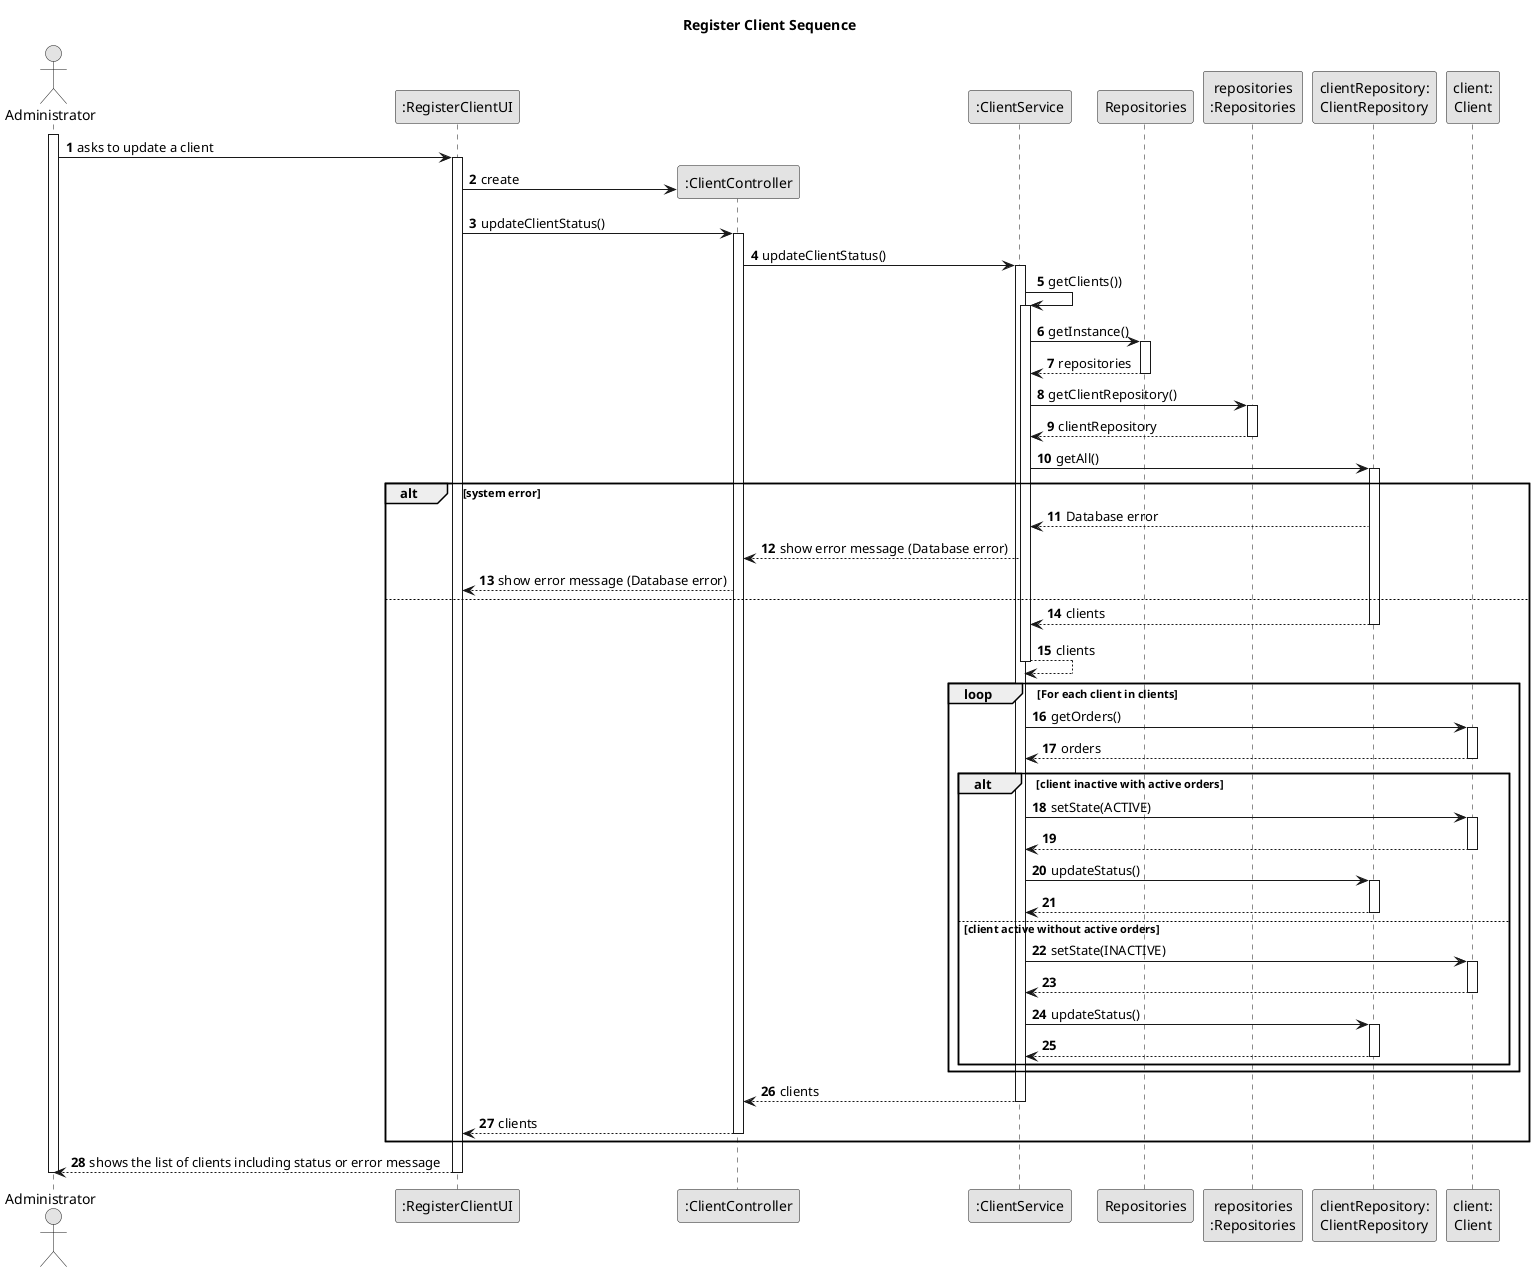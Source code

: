 @startuml
skinparam monochrome true
skinparam packageStyle rectangle
skinparam shadowing false

title System Sequence Diagram (SSD)

autonumber

actor "Administrator" as ADM
participant ":RegisterClientUI" as UI
participant ":ClientController" as CTRL
participant ":ClientService" as SRV
participant "Repositories" as REPS
participant "repositories\n:Repositories" as REP
participant "clientRepository:\nClientRepository" as clientRepository
participant "client:\nClient" as CLIENT

title Register Client Sequence

activate ADM
    ADM -> UI : asks to update a client
    activate UI

        UI -> CTRL** : create

        UI -> CTRL : updateClientStatus()
        activate CTRL
            CTRL -> SRV : updateClientStatus()
            activate SRV

                SRV -> SRV: getClients())
                activate SRV

                SRV -> REPS : getInstance()
                activate REPS
                REPS --> SRV: repositories
                deactivate REPS
                SRV -> REP : getClientRepository()
                activate REP
                REP --> SRV : clientRepository
                deactivate REP

                SRV -> clientRepository : getAll()
                activate clientRepository
        alt system error
                        clientRepository --> SRV: Database error

                        SRV --> CTRL: show error message (Database error)

                        CTRL --> UI: show error message (Database error)
        else
                        clientRepository --> SRV: clients
                        deactivate clientRepository
            SRV --> SRV: clients
            deactivate SRV

            loop For each client in clients

            SRV -> CLIENT : getOrders()
            activate CLIENT

            CLIENT --> SRV : orders
            deactivate CLIENT

            alt client inactive with active orders
                SRV -> CLIENT : setState(ACTIVE)
                activate CLIENT
                CLIENT --> SRV :
                deactivate CLIENT
                SRV -> clientRepository : updateStatus()
                activate clientRepository
                clientRepository --> SRV :
                deactivate clientRepository
            else client active without active orders
                SRV -> CLIENT : setState(INACTIVE)
                activate CLIENT
                CLIENT --> SRV :
                deactivate CLIENT
                SRV -> clientRepository : updateStatus()
                activate clientRepository
                clientRepository --> SRV :
                deactivate clientRepository
            end alt
            end loop

            SRV --> CTRL : clients
            deactivate SRV

        CTRL --> UI : clients
        deactivate CTRL

        end
    UI --> ADM : shows the list of clients including status or error message
    deactivate UI

deactivate ADM
@enduml
